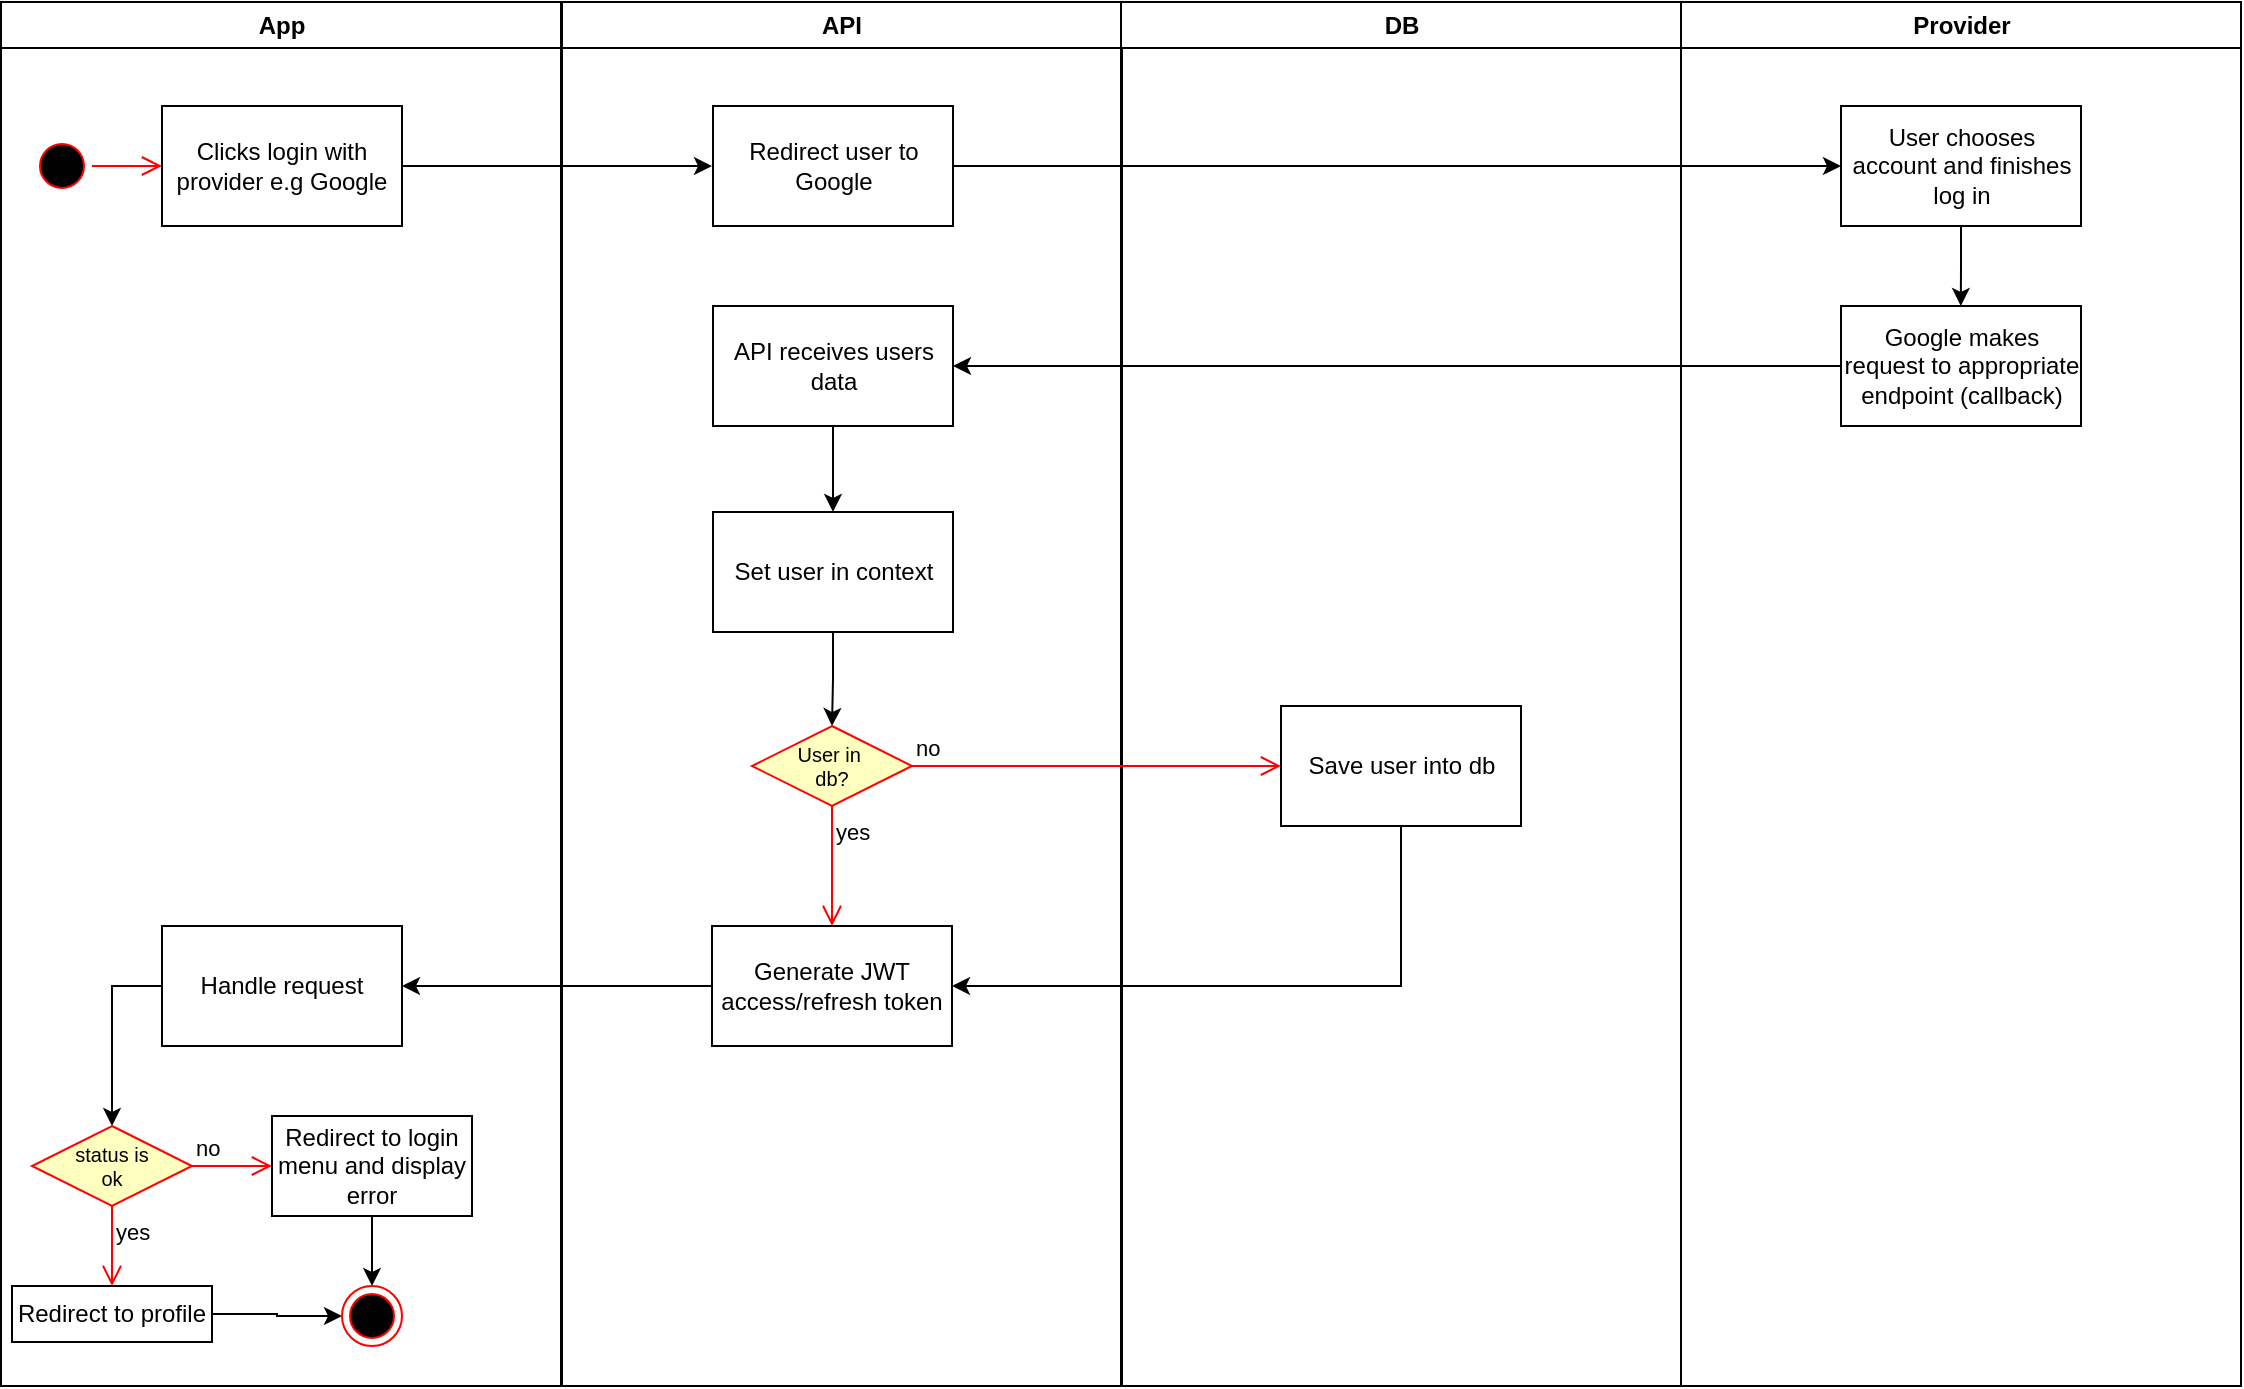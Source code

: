 <mxfile version="24.8.4">
  <diagram name="Page-1" id="e7e014a7-5840-1c2e-5031-d8a46d1fe8dd">
    <mxGraphModel dx="994" dy="579" grid="1" gridSize="10" guides="1" tooltips="1" connect="1" arrows="1" fold="1" page="1" pageScale="1" pageWidth="1169" pageHeight="826" background="none" math="0" shadow="0">
      <root>
        <mxCell id="0" />
        <mxCell id="1" parent="0" />
        <mxCell id="2" value="App" style="swimlane;whiteSpace=wrap;startSize=23;" parent="1" vertex="1">
          <mxGeometry x="164.5" y="128" width="280" height="692" as="geometry" />
        </mxCell>
        <mxCell id="JQckTlbepNhro0GmJ0DP-43" style="edgeStyle=orthogonalEdgeStyle;rounded=0;orthogonalLoop=1;jettySize=auto;html=1;exitX=1;exitY=0.5;exitDx=0;exitDy=0;" edge="1" parent="2" source="JQckTlbepNhro0GmJ0DP-42">
          <mxGeometry relative="1" as="geometry">
            <mxPoint x="355.5" y="82" as="targetPoint" />
          </mxGeometry>
        </mxCell>
        <mxCell id="JQckTlbepNhro0GmJ0DP-42" value="Clicks login with provider e.g Google" style="rounded=0;whiteSpace=wrap;html=1;" vertex="1" parent="2">
          <mxGeometry x="80.5" y="52" width="120" height="60" as="geometry" />
        </mxCell>
        <mxCell id="JQckTlbepNhro0GmJ0DP-77" style="edgeStyle=orthogonalEdgeStyle;rounded=0;orthogonalLoop=1;jettySize=auto;html=1;exitX=0;exitY=0.5;exitDx=0;exitDy=0;entryX=0.5;entryY=0;entryDx=0;entryDy=0;" edge="1" parent="2" source="JQckTlbepNhro0GmJ0DP-70" target="JQckTlbepNhro0GmJ0DP-72">
          <mxGeometry relative="1" as="geometry" />
        </mxCell>
        <mxCell id="JQckTlbepNhro0GmJ0DP-70" value="Handle request" style="rounded=0;whiteSpace=wrap;html=1;" vertex="1" parent="2">
          <mxGeometry x="80.5" y="462" width="120" height="60" as="geometry" />
        </mxCell>
        <mxCell id="JQckTlbepNhro0GmJ0DP-72" value="&lt;div style=&quot;font-size: 10px;&quot;&gt;status is&lt;/div&gt;&lt;div style=&quot;font-size: 10px;&quot;&gt;ok&lt;br style=&quot;font-size: 10px;&quot;&gt;&lt;/div&gt;" style="rhombus;whiteSpace=wrap;html=1;fontColor=#000000;fillColor=#ffffc0;strokeColor=#ff0000;fontSize=10;" vertex="1" parent="2">
          <mxGeometry x="15.5" y="562" width="80" height="40" as="geometry" />
        </mxCell>
        <mxCell id="JQckTlbepNhro0GmJ0DP-73" value="no" style="edgeStyle=orthogonalEdgeStyle;html=1;align=left;verticalAlign=bottom;endArrow=open;endSize=8;strokeColor=#ff0000;rounded=0;" edge="1" source="JQckTlbepNhro0GmJ0DP-72" parent="2">
          <mxGeometry x="-1" relative="1" as="geometry">
            <mxPoint x="135.5" y="582" as="targetPoint" />
          </mxGeometry>
        </mxCell>
        <mxCell id="JQckTlbepNhro0GmJ0DP-74" value="yes" style="edgeStyle=orthogonalEdgeStyle;html=1;align=left;verticalAlign=top;endArrow=open;endSize=8;strokeColor=#ff0000;rounded=0;" edge="1" source="JQckTlbepNhro0GmJ0DP-72" parent="2">
          <mxGeometry x="-1" relative="1" as="geometry">
            <mxPoint x="55.5" y="642" as="targetPoint" />
          </mxGeometry>
        </mxCell>
        <mxCell id="JQckTlbepNhro0GmJ0DP-86" style="edgeStyle=orthogonalEdgeStyle;rounded=0;orthogonalLoop=1;jettySize=auto;html=1;exitX=1;exitY=0.5;exitDx=0;exitDy=0;entryX=0;entryY=0.5;entryDx=0;entryDy=0;" edge="1" parent="2" source="JQckTlbepNhro0GmJ0DP-78" target="JQckTlbepNhro0GmJ0DP-84">
          <mxGeometry relative="1" as="geometry" />
        </mxCell>
        <mxCell id="JQckTlbepNhro0GmJ0DP-78" value="Redirect to profile" style="rounded=0;whiteSpace=wrap;html=1;" vertex="1" parent="2">
          <mxGeometry x="5.5" y="642" width="100" height="28" as="geometry" />
        </mxCell>
        <mxCell id="JQckTlbepNhro0GmJ0DP-85" style="edgeStyle=orthogonalEdgeStyle;rounded=0;orthogonalLoop=1;jettySize=auto;html=1;exitX=0.5;exitY=1;exitDx=0;exitDy=0;entryX=0.5;entryY=0;entryDx=0;entryDy=0;" edge="1" parent="2" source="JQckTlbepNhro0GmJ0DP-82" target="JQckTlbepNhro0GmJ0DP-84">
          <mxGeometry relative="1" as="geometry" />
        </mxCell>
        <mxCell id="JQckTlbepNhro0GmJ0DP-82" value="Redirect to login menu and display error" style="rounded=0;whiteSpace=wrap;html=1;" vertex="1" parent="2">
          <mxGeometry x="135.5" y="557" width="100" height="50" as="geometry" />
        </mxCell>
        <mxCell id="JQckTlbepNhro0GmJ0DP-84" value="" style="ellipse;html=1;shape=endState;fillColor=#000000;strokeColor=#ff0000;" vertex="1" parent="2">
          <mxGeometry x="170.5" y="642" width="30" height="30" as="geometry" />
        </mxCell>
        <mxCell id="JQckTlbepNhro0GmJ0DP-90" value="" style="ellipse;html=1;shape=startState;fillColor=#000000;strokeColor=#ff0000;align=center;verticalAlign=middle;fontFamily=Helvetica;fontSize=12;fontColor=default;" vertex="1" parent="2">
          <mxGeometry x="15.5" y="67" width="30" height="30" as="geometry" />
        </mxCell>
        <mxCell id="JQckTlbepNhro0GmJ0DP-91" value="" style="edgeStyle=orthogonalEdgeStyle;html=1;verticalAlign=bottom;endArrow=open;endSize=8;strokeColor=#ff0000;rounded=0;fontFamily=Helvetica;fontSize=12;fontColor=default;entryX=0;entryY=0.5;entryDx=0;entryDy=0;" edge="1" source="JQckTlbepNhro0GmJ0DP-90" parent="2" target="JQckTlbepNhro0GmJ0DP-42">
          <mxGeometry relative="1" as="geometry">
            <mxPoint x="30.5" y="202" as="targetPoint" />
          </mxGeometry>
        </mxCell>
        <mxCell id="3" value="API" style="swimlane;whiteSpace=wrap" parent="1" vertex="1">
          <mxGeometry x="445" y="128" width="280" height="692" as="geometry" />
        </mxCell>
        <mxCell id="JQckTlbepNhro0GmJ0DP-44" value="Redirect user to Google" style="rounded=0;whiteSpace=wrap;html=1;" vertex="1" parent="3">
          <mxGeometry x="75.5" y="52" width="120" height="60" as="geometry" />
        </mxCell>
        <mxCell id="JQckTlbepNhro0GmJ0DP-54" style="edgeStyle=orthogonalEdgeStyle;rounded=0;orthogonalLoop=1;jettySize=auto;html=1;exitX=0.5;exitY=1;exitDx=0;exitDy=0;entryX=0.5;entryY=0;entryDx=0;entryDy=0;" edge="1" parent="3" source="JQckTlbepNhro0GmJ0DP-52" target="JQckTlbepNhro0GmJ0DP-55">
          <mxGeometry relative="1" as="geometry">
            <mxPoint x="135.833" y="252" as="targetPoint" />
          </mxGeometry>
        </mxCell>
        <mxCell id="JQckTlbepNhro0GmJ0DP-52" value="API receives users data" style="rounded=0;whiteSpace=wrap;html=1;" vertex="1" parent="3">
          <mxGeometry x="75.5" y="152" width="120" height="60" as="geometry" />
        </mxCell>
        <mxCell id="JQckTlbepNhro0GmJ0DP-64" style="edgeStyle=orthogonalEdgeStyle;rounded=0;orthogonalLoop=1;jettySize=auto;html=1;exitX=0.5;exitY=1;exitDx=0;exitDy=0;entryX=0.5;entryY=0;entryDx=0;entryDy=0;" edge="1" parent="3" source="JQckTlbepNhro0GmJ0DP-55" target="JQckTlbepNhro0GmJ0DP-61">
          <mxGeometry relative="1" as="geometry" />
        </mxCell>
        <mxCell id="JQckTlbepNhro0GmJ0DP-55" value="Set user in context" style="rounded=0;whiteSpace=wrap;html=1;" vertex="1" parent="3">
          <mxGeometry x="75.5" y="255" width="120" height="60" as="geometry" />
        </mxCell>
        <mxCell id="JQckTlbepNhro0GmJ0DP-61" value="&lt;div style=&quot;font-size: 10px;&quot;&gt;User in&amp;nbsp;&lt;/div&gt;&lt;div style=&quot;font-size: 10px;&quot;&gt;db?&lt;/div&gt;" style="rhombus;whiteSpace=wrap;html=1;fontColor=#000000;fillColor=#ffffc0;strokeColor=#ff0000;fontSize=10;" vertex="1" parent="3">
          <mxGeometry x="95" y="362" width="80" height="40" as="geometry" />
        </mxCell>
        <mxCell id="JQckTlbepNhro0GmJ0DP-63" value="yes" style="edgeStyle=orthogonalEdgeStyle;html=1;align=left;verticalAlign=top;endArrow=open;endSize=8;strokeColor=#ff0000;rounded=0;" edge="1" source="JQckTlbepNhro0GmJ0DP-61" parent="3">
          <mxGeometry x="-1" relative="1" as="geometry">
            <mxPoint x="135" y="462" as="targetPoint" />
          </mxGeometry>
        </mxCell>
        <mxCell id="JQckTlbepNhro0GmJ0DP-66" value="&lt;div&gt;Generate JWT&lt;/div&gt;&lt;div&gt;access/refresh token&lt;br&gt;&lt;/div&gt;" style="rounded=0;whiteSpace=wrap;html=1;" vertex="1" parent="3">
          <mxGeometry x="75" y="462" width="120" height="60" as="geometry" />
        </mxCell>
        <mxCell id="4" value="DB" style="swimlane;whiteSpace=wrap" parent="1" vertex="1">
          <mxGeometry x="724.5" y="128" width="280" height="692" as="geometry" />
        </mxCell>
        <mxCell id="JQckTlbepNhro0GmJ0DP-65" value="Save user into db" style="rounded=0;whiteSpace=wrap;html=1;" vertex="1" parent="4">
          <mxGeometry x="80" y="352" width="120" height="60" as="geometry" />
        </mxCell>
        <mxCell id="JQckTlbepNhro0GmJ0DP-41" value="Provider" style="swimlane;whiteSpace=wrap" vertex="1" parent="1">
          <mxGeometry x="1004.5" y="128" width="280" height="692" as="geometry" />
        </mxCell>
        <mxCell id="JQckTlbepNhro0GmJ0DP-49" style="edgeStyle=orthogonalEdgeStyle;rounded=0;orthogonalLoop=1;jettySize=auto;html=1;exitX=0.5;exitY=1;exitDx=0;exitDy=0;" edge="1" parent="JQckTlbepNhro0GmJ0DP-41" source="JQckTlbepNhro0GmJ0DP-46">
          <mxGeometry relative="1" as="geometry">
            <mxPoint x="139.9" y="152" as="targetPoint" />
          </mxGeometry>
        </mxCell>
        <mxCell id="JQckTlbepNhro0GmJ0DP-46" value="User chooses account and finishes log in" style="rounded=0;whiteSpace=wrap;html=1;" vertex="1" parent="JQckTlbepNhro0GmJ0DP-41">
          <mxGeometry x="80" y="52" width="120" height="60" as="geometry" />
        </mxCell>
        <mxCell id="JQckTlbepNhro0GmJ0DP-50" value="Google makes request to appropriate endpoint (callback)" style="rounded=0;whiteSpace=wrap;html=1;" vertex="1" parent="JQckTlbepNhro0GmJ0DP-41">
          <mxGeometry x="80" y="152" width="120" height="60" as="geometry" />
        </mxCell>
        <mxCell id="JQckTlbepNhro0GmJ0DP-47" style="edgeStyle=orthogonalEdgeStyle;rounded=0;orthogonalLoop=1;jettySize=auto;html=1;exitX=1;exitY=0.5;exitDx=0;exitDy=0;entryX=0;entryY=0.5;entryDx=0;entryDy=0;" edge="1" parent="1" source="JQckTlbepNhro0GmJ0DP-44" target="JQckTlbepNhro0GmJ0DP-46">
          <mxGeometry relative="1" as="geometry" />
        </mxCell>
        <mxCell id="JQckTlbepNhro0GmJ0DP-53" style="edgeStyle=orthogonalEdgeStyle;rounded=0;orthogonalLoop=1;jettySize=auto;html=1;exitX=0;exitY=0.5;exitDx=0;exitDy=0;entryX=1;entryY=0.5;entryDx=0;entryDy=0;" edge="1" parent="1" source="JQckTlbepNhro0GmJ0DP-50" target="JQckTlbepNhro0GmJ0DP-52">
          <mxGeometry relative="1" as="geometry" />
        </mxCell>
        <mxCell id="JQckTlbepNhro0GmJ0DP-62" value="no" style="edgeStyle=orthogonalEdgeStyle;html=1;align=left;verticalAlign=bottom;endArrow=open;endSize=8;strokeColor=#ff0000;rounded=0;entryX=0;entryY=0.5;entryDx=0;entryDy=0;" edge="1" source="JQckTlbepNhro0GmJ0DP-61" parent="1" target="JQckTlbepNhro0GmJ0DP-65">
          <mxGeometry x="-1" relative="1" as="geometry">
            <mxPoint x="770" y="510" as="targetPoint" />
          </mxGeometry>
        </mxCell>
        <mxCell id="JQckTlbepNhro0GmJ0DP-69" style="edgeStyle=orthogonalEdgeStyle;rounded=0;orthogonalLoop=1;jettySize=auto;html=1;exitX=0.5;exitY=1;exitDx=0;exitDy=0;entryX=1;entryY=0.5;entryDx=0;entryDy=0;" edge="1" parent="1" source="JQckTlbepNhro0GmJ0DP-65" target="JQckTlbepNhro0GmJ0DP-66">
          <mxGeometry relative="1" as="geometry">
            <mxPoint x="864.619" y="620" as="targetPoint" />
          </mxGeometry>
        </mxCell>
        <mxCell id="JQckTlbepNhro0GmJ0DP-71" style="edgeStyle=orthogonalEdgeStyle;rounded=0;orthogonalLoop=1;jettySize=auto;html=1;exitX=0;exitY=0.5;exitDx=0;exitDy=0;entryX=1;entryY=0.5;entryDx=0;entryDy=0;" edge="1" parent="1" source="JQckTlbepNhro0GmJ0DP-66" target="JQckTlbepNhro0GmJ0DP-70">
          <mxGeometry relative="1" as="geometry" />
        </mxCell>
      </root>
    </mxGraphModel>
  </diagram>
</mxfile>
